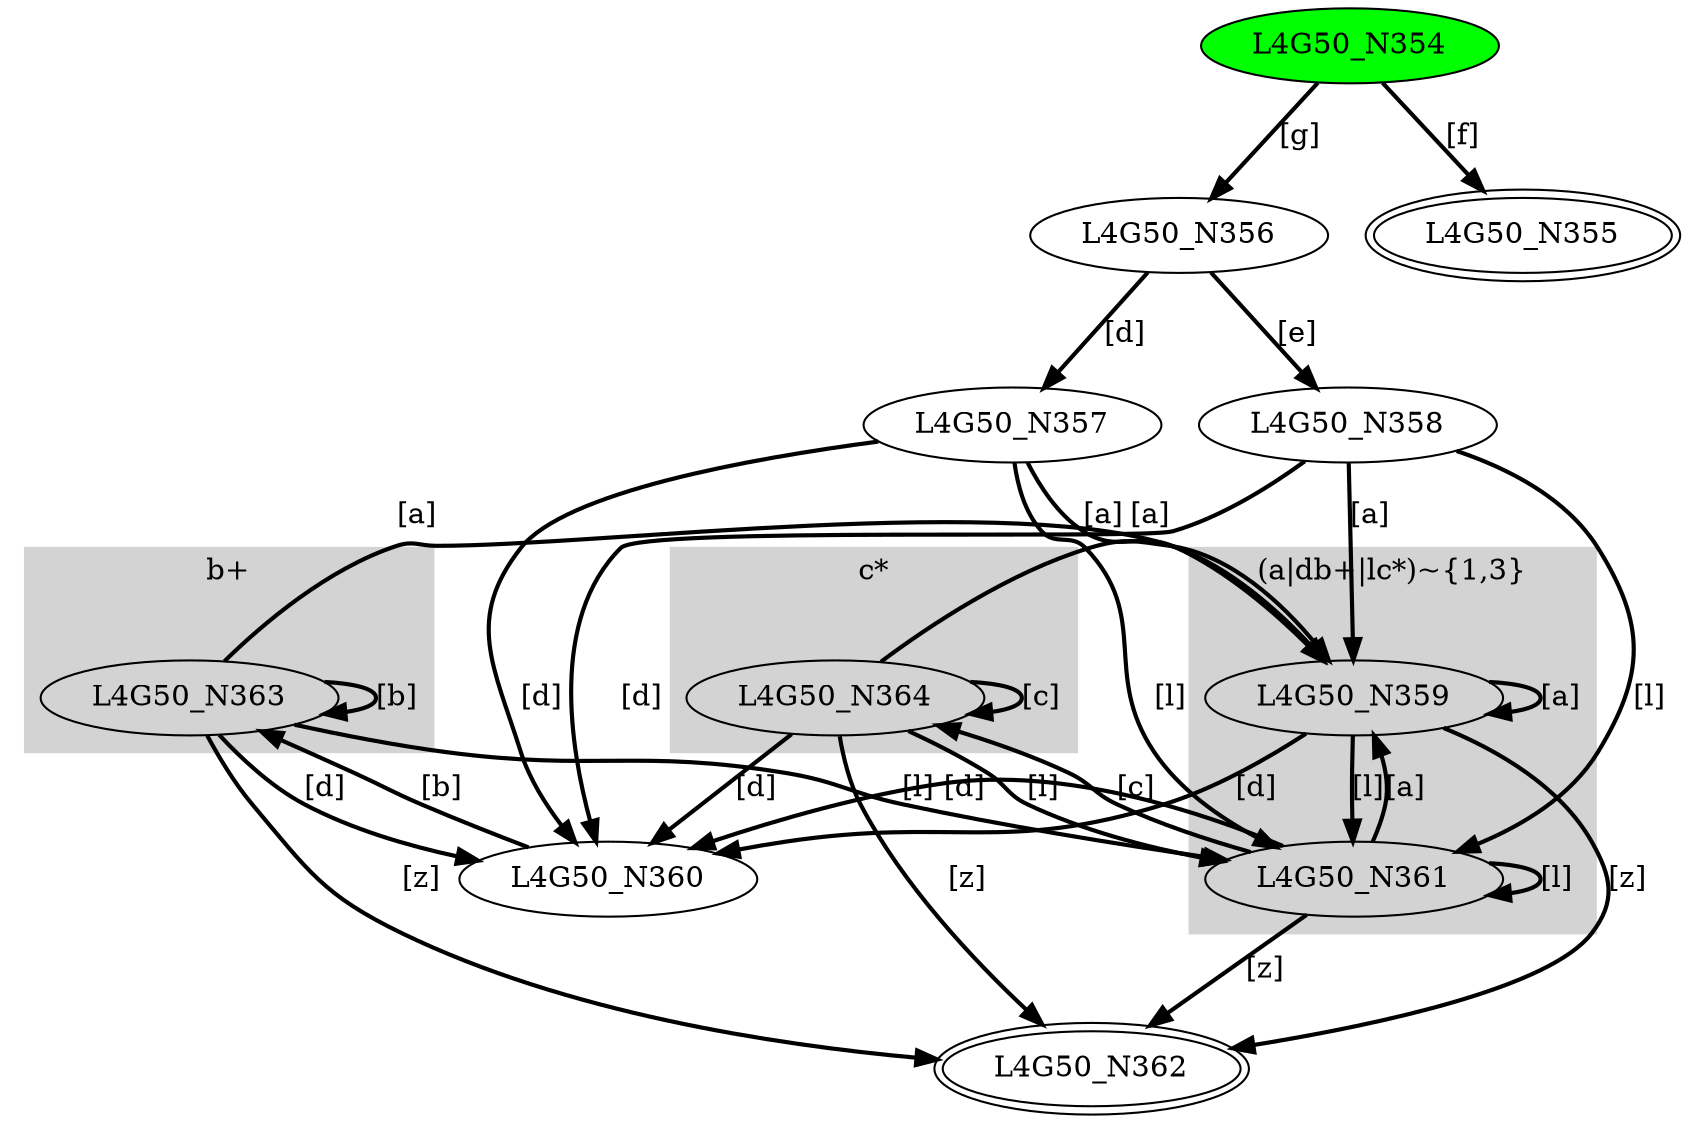 digraph G50{
	subgraph cluster6 {
		node [style=filled];
		style=filled;
		color=lightgrey;
		label ="(a|db+|lc*)~{1,3}";
		L4G50_N359;L4G50_N361;
	}	subgraph cluster4 {
		node [style=filled];
		style=filled;
		color=lightgrey;
		label ="b+";
		L4G50_N363;
	}	subgraph cluster5 {
		node [style=filled];
		style=filled;
		color=lightgrey;
		label ="c*";
		L4G50_N364;
	}"L4G50_N354" [style=filled,fillcolor=green];
"L4G50_N355" [peripheries=2];
"L4G50_N356";
"L4G50_N357";
"L4G50_N358";
"L4G50_N359";
"L4G50_N360";
"L4G50_N361";
"L4G50_N362" [peripheries=2];
"L4G50_N363";
"L4G50_N364";
"L4G50_N354"->"L4G50_N355" [style = bold, label = "[f]"];
"L4G50_N354"->"L4G50_N356" [style = bold, label = "[g]"];
"L4G50_N356"->"L4G50_N357" [style = bold, label = "[d]"];
"L4G50_N356"->"L4G50_N358" [style = bold, label = "[e]"];
"L4G50_N357"->"L4G50_N359" [style = bold, label = "[a]"];
"L4G50_N357"->"L4G50_N360" [style = bold, label = "[d]"];
"L4G50_N357"->"L4G50_N361" [style = bold, label = "[l]"];
"L4G50_N358"->"L4G50_N359" [style = bold, label = "[a]"];
"L4G50_N358"->"L4G50_N360" [style = bold, label = "[d]"];
"L4G50_N358"->"L4G50_N361" [style = bold, label = "[l]"];
"L4G50_N359"->"L4G50_N359" [style = bold, label = "[a]"];
"L4G50_N359"->"L4G50_N360" [style = bold, label = "[d]"];
"L4G50_N359"->"L4G50_N361" [style = bold, label = "[l]"];
"L4G50_N359"->"L4G50_N362" [style = bold, label = "[z]"];
"L4G50_N360"->"L4G50_N363" [style = bold, label = "[b]"];
"L4G50_N361"->"L4G50_N359" [style = bold, label = "[a]"];
"L4G50_N361"->"L4G50_N364" [style = bold, label = "[c]"];
"L4G50_N361"->"L4G50_N360" [style = bold, label = "[d]"];
"L4G50_N361"->"L4G50_N361" [style = bold, label = "[l]"];
"L4G50_N361"->"L4G50_N362" [style = bold, label = "[z]"];
"L4G50_N363"->"L4G50_N359" [style = bold, label = "[a]"];
"L4G50_N363"->"L4G50_N363" [style = bold, label = "[b]"];
"L4G50_N363"->"L4G50_N360" [style = bold, label = "[d]"];
"L4G50_N363"->"L4G50_N361" [style = bold, label = "[l]"];
"L4G50_N363"->"L4G50_N362" [style = bold, label = "[z]"];
"L4G50_N364"->"L4G50_N359" [style = bold, label = "[a]"];
"L4G50_N364"->"L4G50_N364" [style = bold, label = "[c]"];
"L4G50_N364"->"L4G50_N360" [style = bold, label = "[d]"];
"L4G50_N364"->"L4G50_N361" [style = bold, label = "[l]"];
"L4G50_N364"->"L4G50_N362" [style = bold, label = "[z]"];
}

